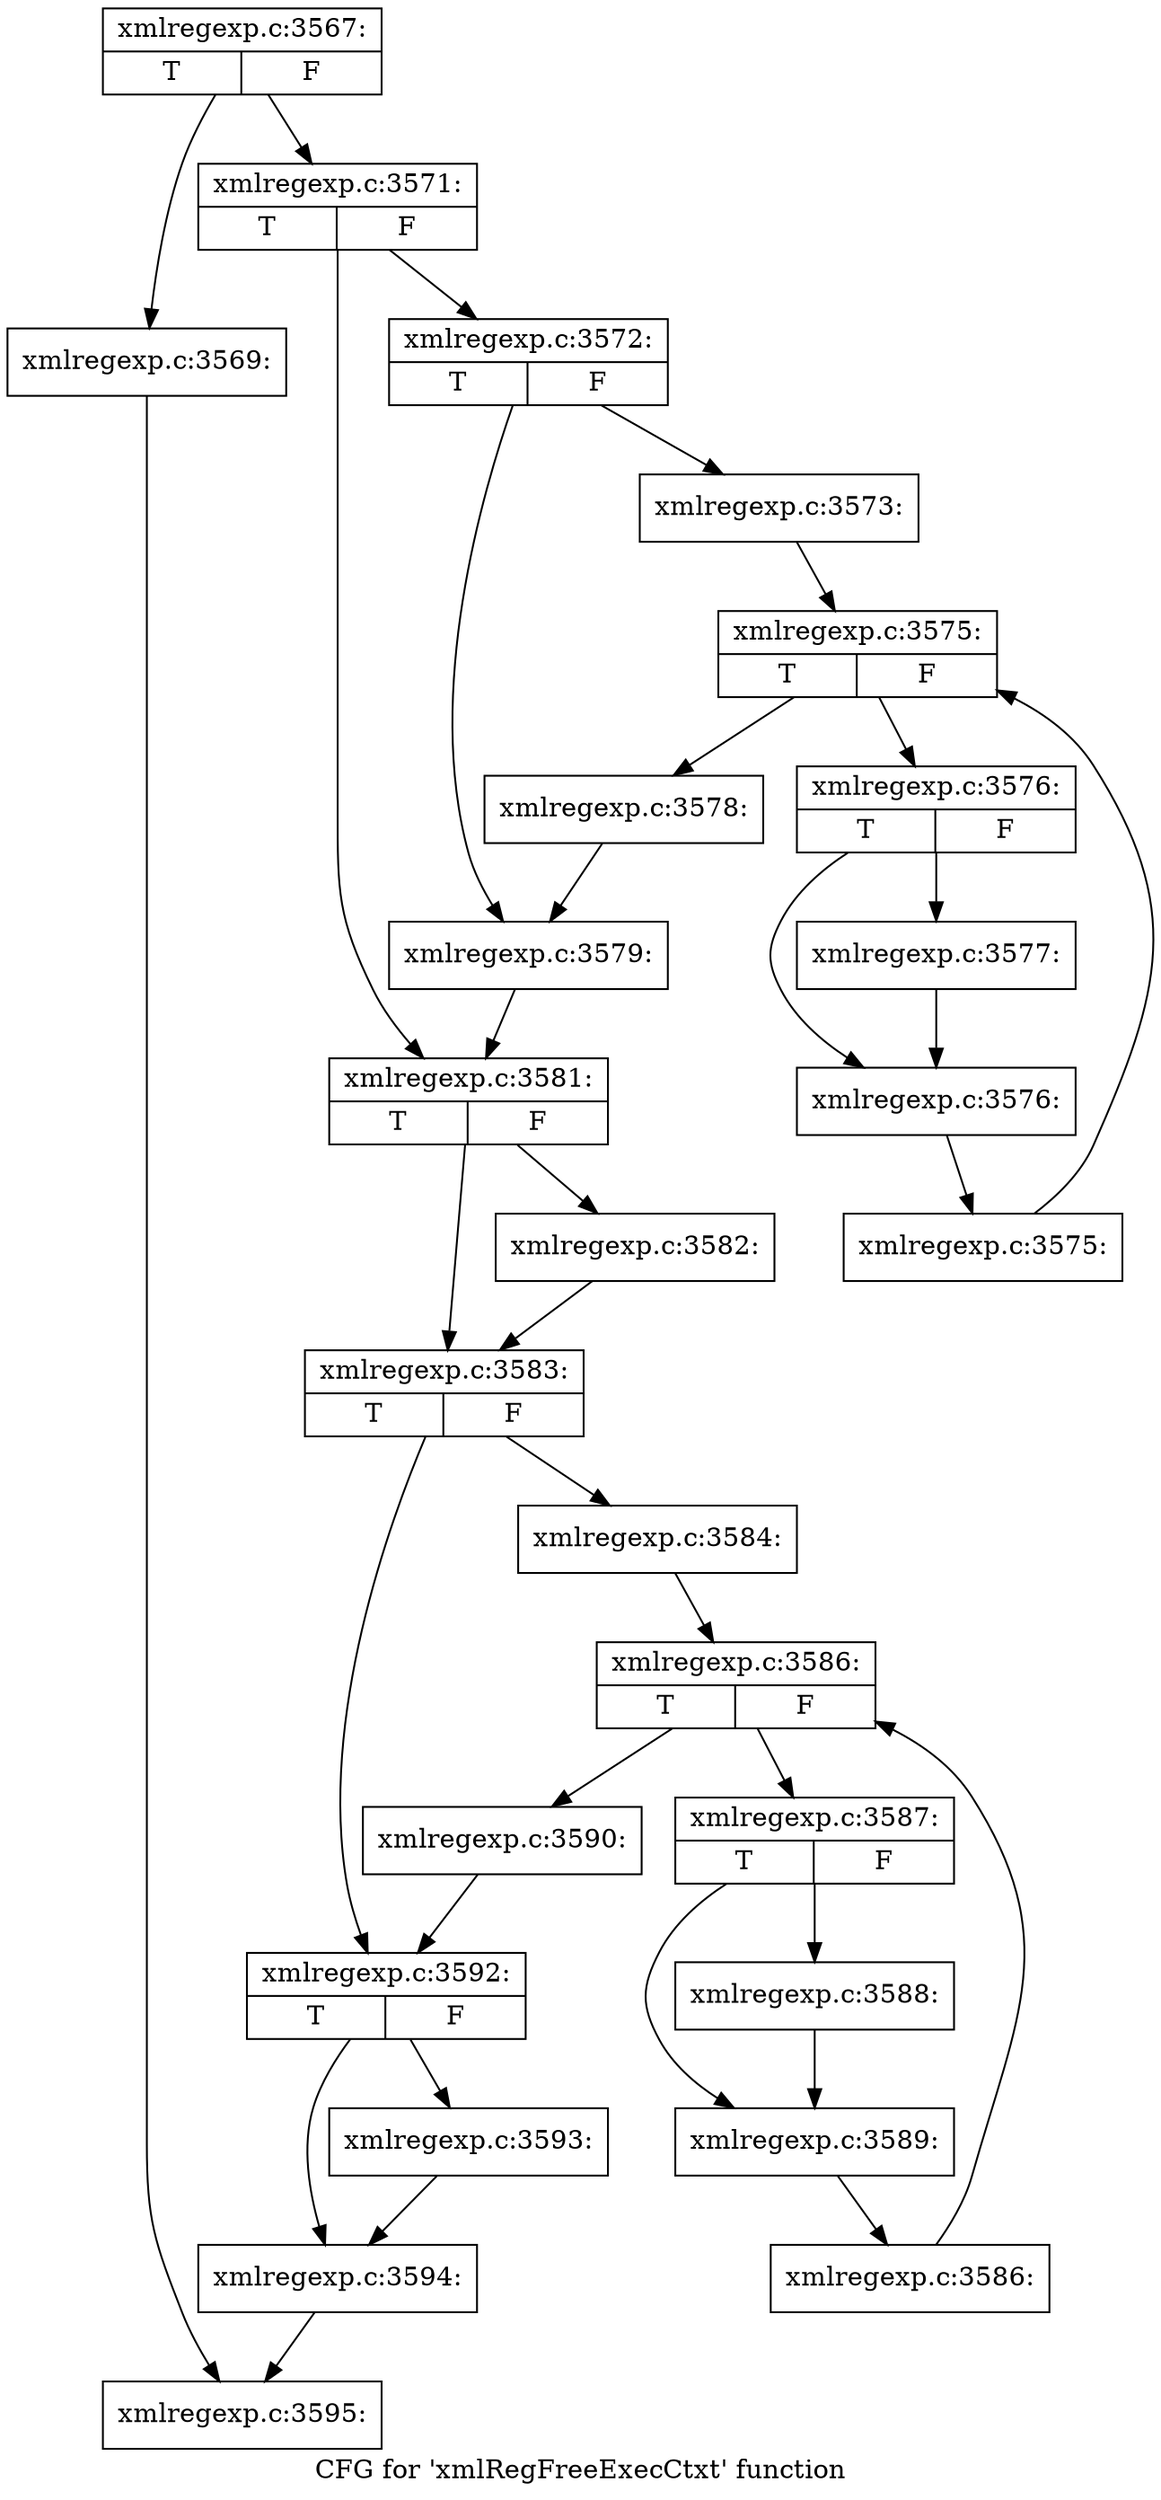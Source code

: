 digraph "CFG for 'xmlRegFreeExecCtxt' function" {
	label="CFG for 'xmlRegFreeExecCtxt' function";

	Node0x401c230 [shape=record,label="{xmlregexp.c:3567:|{<s0>T|<s1>F}}"];
	Node0x401c230 -> Node0x3f63d00;
	Node0x401c230 -> Node0x3f63d50;
	Node0x3f63d00 [shape=record,label="{xmlregexp.c:3569:}"];
	Node0x3f63d00 -> Node0x3f63fc0;
	Node0x3f63d50 [shape=record,label="{xmlregexp.c:3571:|{<s0>T|<s1>F}}"];
	Node0x3f63d50 -> Node0x4012930;
	Node0x3f63d50 -> Node0x401c9b0;
	Node0x4012930 [shape=record,label="{xmlregexp.c:3572:|{<s0>T|<s1>F}}"];
	Node0x4012930 -> Node0x401caf0;
	Node0x4012930 -> Node0x400f1a0;
	Node0x401caf0 [shape=record,label="{xmlregexp.c:3573:}"];
	Node0x401caf0 -> Node0x401e230;
	Node0x401e230 [shape=record,label="{xmlregexp.c:3575:|{<s0>T|<s1>F}}"];
	Node0x401e230 -> Node0x401e4b0;
	Node0x401e230 -> Node0x401e090;
	Node0x401e4b0 [shape=record,label="{xmlregexp.c:3576:|{<s0>T|<s1>F}}"];
	Node0x401e4b0 -> Node0x401e910;
	Node0x401e4b0 -> Node0x401e960;
	Node0x401e910 [shape=record,label="{xmlregexp.c:3577:}"];
	Node0x401e910 -> Node0x401e960;
	Node0x401e960 [shape=record,label="{xmlregexp.c:3576:}"];
	Node0x401e960 -> Node0x401e420;
	Node0x401e420 [shape=record,label="{xmlregexp.c:3575:}"];
	Node0x401e420 -> Node0x401e230;
	Node0x401e090 [shape=record,label="{xmlregexp.c:3578:}"];
	Node0x401e090 -> Node0x400f1a0;
	Node0x400f1a0 [shape=record,label="{xmlregexp.c:3579:}"];
	Node0x400f1a0 -> Node0x401c9b0;
	Node0x401c9b0 [shape=record,label="{xmlregexp.c:3581:|{<s0>T|<s1>F}}"];
	Node0x401c9b0 -> Node0x4020de0;
	Node0x401c9b0 -> Node0x4020e30;
	Node0x4020de0 [shape=record,label="{xmlregexp.c:3582:}"];
	Node0x4020de0 -> Node0x4020e30;
	Node0x4020e30 [shape=record,label="{xmlregexp.c:3583:|{<s0>T|<s1>F}}"];
	Node0x4020e30 -> Node0x4017a70;
	Node0x4020e30 -> Node0x4017ac0;
	Node0x4017a70 [shape=record,label="{xmlregexp.c:3584:}"];
	Node0x4017a70 -> Node0x4022070;
	Node0x4022070 [shape=record,label="{xmlregexp.c:3586:|{<s0>T|<s1>F}}"];
	Node0x4022070 -> Node0x40222f0;
	Node0x4022070 -> Node0x4021ed0;
	Node0x40222f0 [shape=record,label="{xmlregexp.c:3587:|{<s0>T|<s1>F}}"];
	Node0x40222f0 -> Node0x40227c0;
	Node0x40222f0 -> Node0x4022810;
	Node0x40227c0 [shape=record,label="{xmlregexp.c:3588:}"];
	Node0x40227c0 -> Node0x4022810;
	Node0x4022810 [shape=record,label="{xmlregexp.c:3589:}"];
	Node0x4022810 -> Node0x4022260;
	Node0x4022260 [shape=record,label="{xmlregexp.c:3586:}"];
	Node0x4022260 -> Node0x4022070;
	Node0x4021ed0 [shape=record,label="{xmlregexp.c:3590:}"];
	Node0x4021ed0 -> Node0x4017ac0;
	Node0x4017ac0 [shape=record,label="{xmlregexp.c:3592:|{<s0>T|<s1>F}}"];
	Node0x4017ac0 -> Node0x4023b60;
	Node0x4017ac0 -> Node0x4023bb0;
	Node0x4023b60 [shape=record,label="{xmlregexp.c:3593:}"];
	Node0x4023b60 -> Node0x4023bb0;
	Node0x4023bb0 [shape=record,label="{xmlregexp.c:3594:}"];
	Node0x4023bb0 -> Node0x3f63fc0;
	Node0x3f63fc0 [shape=record,label="{xmlregexp.c:3595:}"];
}
